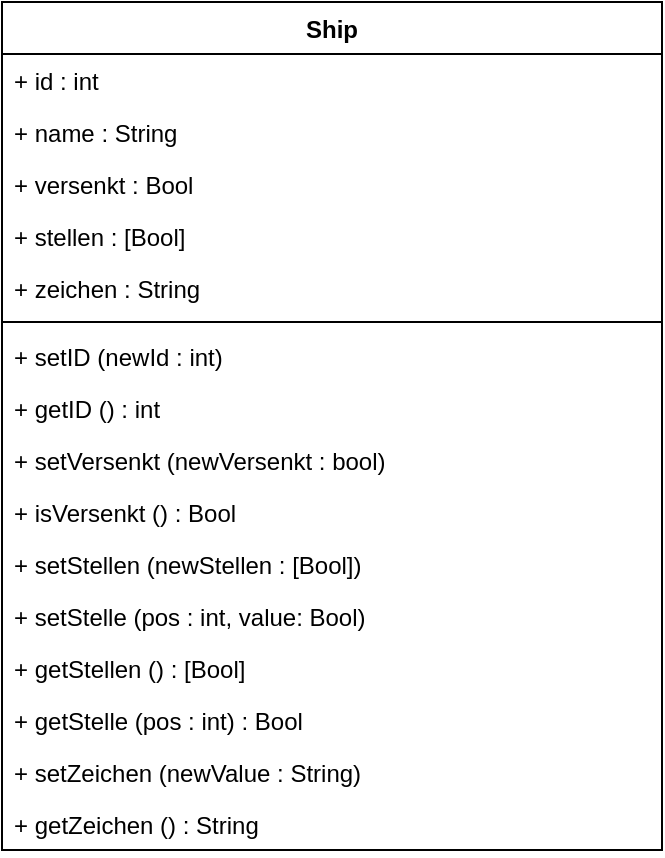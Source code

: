 <mxfile version="17.5.0" type="device"><diagram id="RBgBXYrA1df7DUA-qbuO" name="Page-1"><mxGraphModel dx="510" dy="427" grid="1" gridSize="10" guides="1" tooltips="1" connect="1" arrows="1" fold="1" page="1" pageScale="1" pageWidth="827" pageHeight="1169" math="0" shadow="0"><root><mxCell id="0"/><mxCell id="1" parent="0"/><mxCell id="2HdiNQbpQRCPPU_J-9gV-1" value="Ship" style="swimlane;fontStyle=1;align=center;verticalAlign=top;childLayout=stackLayout;horizontal=1;startSize=26;horizontalStack=0;resizeParent=1;resizeParentMax=0;resizeLast=0;collapsible=1;marginBottom=0;" vertex="1" parent="1"><mxGeometry x="120" y="40" width="330" height="424" as="geometry"/></mxCell><mxCell id="2HdiNQbpQRCPPU_J-9gV-5" value="+ id : int" style="text;strokeColor=none;fillColor=none;align=left;verticalAlign=top;spacingLeft=4;spacingRight=4;overflow=hidden;rotatable=0;points=[[0,0.5],[1,0.5]];portConstraint=eastwest;" vertex="1" parent="2HdiNQbpQRCPPU_J-9gV-1"><mxGeometry y="26" width="330" height="26" as="geometry"/></mxCell><mxCell id="2HdiNQbpQRCPPU_J-9gV-2" value="+ name : String" style="text;strokeColor=none;fillColor=none;align=left;verticalAlign=top;spacingLeft=4;spacingRight=4;overflow=hidden;rotatable=0;points=[[0,0.5],[1,0.5]];portConstraint=eastwest;" vertex="1" parent="2HdiNQbpQRCPPU_J-9gV-1"><mxGeometry y="52" width="330" height="26" as="geometry"/></mxCell><mxCell id="2HdiNQbpQRCPPU_J-9gV-6" value="+ versenkt : Bool" style="text;strokeColor=none;fillColor=none;align=left;verticalAlign=top;spacingLeft=4;spacingRight=4;overflow=hidden;rotatable=0;points=[[0,0.5],[1,0.5]];portConstraint=eastwest;" vertex="1" parent="2HdiNQbpQRCPPU_J-9gV-1"><mxGeometry y="78" width="330" height="26" as="geometry"/></mxCell><mxCell id="2HdiNQbpQRCPPU_J-9gV-7" value="+ stellen : [Bool]" style="text;strokeColor=none;fillColor=none;align=left;verticalAlign=top;spacingLeft=4;spacingRight=4;overflow=hidden;rotatable=0;points=[[0,0.5],[1,0.5]];portConstraint=eastwest;" vertex="1" parent="2HdiNQbpQRCPPU_J-9gV-1"><mxGeometry y="104" width="330" height="26" as="geometry"/></mxCell><mxCell id="2HdiNQbpQRCPPU_J-9gV-8" value="+ zeichen : String" style="text;strokeColor=none;fillColor=none;align=left;verticalAlign=top;spacingLeft=4;spacingRight=4;overflow=hidden;rotatable=0;points=[[0,0.5],[1,0.5]];portConstraint=eastwest;" vertex="1" parent="2HdiNQbpQRCPPU_J-9gV-1"><mxGeometry y="130" width="330" height="26" as="geometry"/></mxCell><mxCell id="2HdiNQbpQRCPPU_J-9gV-3" value="" style="line;strokeWidth=1;fillColor=none;align=left;verticalAlign=middle;spacingTop=-1;spacingLeft=3;spacingRight=3;rotatable=0;labelPosition=right;points=[];portConstraint=eastwest;" vertex="1" parent="2HdiNQbpQRCPPU_J-9gV-1"><mxGeometry y="156" width="330" height="8" as="geometry"/></mxCell><mxCell id="2HdiNQbpQRCPPU_J-9gV-4" value="+ setID (newId : int)" style="text;strokeColor=none;fillColor=none;align=left;verticalAlign=top;spacingLeft=4;spacingRight=4;overflow=hidden;rotatable=0;points=[[0,0.5],[1,0.5]];portConstraint=eastwest;" vertex="1" parent="2HdiNQbpQRCPPU_J-9gV-1"><mxGeometry y="164" width="330" height="26" as="geometry"/></mxCell><mxCell id="2HdiNQbpQRCPPU_J-9gV-9" value="+ getID () : int" style="text;strokeColor=none;fillColor=none;align=left;verticalAlign=top;spacingLeft=4;spacingRight=4;overflow=hidden;rotatable=0;points=[[0,0.5],[1,0.5]];portConstraint=eastwest;" vertex="1" parent="2HdiNQbpQRCPPU_J-9gV-1"><mxGeometry y="190" width="330" height="26" as="geometry"/></mxCell><mxCell id="2HdiNQbpQRCPPU_J-9gV-10" value="+ setVersenkt (newVersenkt : bool)" style="text;strokeColor=none;fillColor=none;align=left;verticalAlign=top;spacingLeft=4;spacingRight=4;overflow=hidden;rotatable=0;points=[[0,0.5],[1,0.5]];portConstraint=eastwest;" vertex="1" parent="2HdiNQbpQRCPPU_J-9gV-1"><mxGeometry y="216" width="330" height="26" as="geometry"/></mxCell><mxCell id="2HdiNQbpQRCPPU_J-9gV-11" value="+ isVersenkt () : Bool" style="text;strokeColor=none;fillColor=none;align=left;verticalAlign=top;spacingLeft=4;spacingRight=4;overflow=hidden;rotatable=0;points=[[0,0.5],[1,0.5]];portConstraint=eastwest;" vertex="1" parent="2HdiNQbpQRCPPU_J-9gV-1"><mxGeometry y="242" width="330" height="26" as="geometry"/></mxCell><mxCell id="2HdiNQbpQRCPPU_J-9gV-13" value="+ setStellen (newStellen : [Bool])" style="text;strokeColor=none;fillColor=none;align=left;verticalAlign=top;spacingLeft=4;spacingRight=4;overflow=hidden;rotatable=0;points=[[0,0.5],[1,0.5]];portConstraint=eastwest;" vertex="1" parent="2HdiNQbpQRCPPU_J-9gV-1"><mxGeometry y="268" width="330" height="26" as="geometry"/></mxCell><mxCell id="2HdiNQbpQRCPPU_J-9gV-12" value="+ setStelle (pos : int, value: Bool)" style="text;strokeColor=none;fillColor=none;align=left;verticalAlign=top;spacingLeft=4;spacingRight=4;overflow=hidden;rotatable=0;points=[[0,0.5],[1,0.5]];portConstraint=eastwest;" vertex="1" parent="2HdiNQbpQRCPPU_J-9gV-1"><mxGeometry y="294" width="330" height="26" as="geometry"/></mxCell><mxCell id="2HdiNQbpQRCPPU_J-9gV-14" value="+ getStellen () : [Bool]" style="text;strokeColor=none;fillColor=none;align=left;verticalAlign=top;spacingLeft=4;spacingRight=4;overflow=hidden;rotatable=0;points=[[0,0.5],[1,0.5]];portConstraint=eastwest;" vertex="1" parent="2HdiNQbpQRCPPU_J-9gV-1"><mxGeometry y="320" width="330" height="26" as="geometry"/></mxCell><mxCell id="2HdiNQbpQRCPPU_J-9gV-15" value="+ getStelle (pos : int) : Bool" style="text;strokeColor=none;fillColor=none;align=left;verticalAlign=top;spacingLeft=4;spacingRight=4;overflow=hidden;rotatable=0;points=[[0,0.5],[1,0.5]];portConstraint=eastwest;" vertex="1" parent="2HdiNQbpQRCPPU_J-9gV-1"><mxGeometry y="346" width="330" height="26" as="geometry"/></mxCell><mxCell id="2HdiNQbpQRCPPU_J-9gV-16" value="+ setZeichen (newValue : String)" style="text;strokeColor=none;fillColor=none;align=left;verticalAlign=top;spacingLeft=4;spacingRight=4;overflow=hidden;rotatable=0;points=[[0,0.5],[1,0.5]];portConstraint=eastwest;" vertex="1" parent="2HdiNQbpQRCPPU_J-9gV-1"><mxGeometry y="372" width="330" height="26" as="geometry"/></mxCell><mxCell id="2HdiNQbpQRCPPU_J-9gV-17" value="+ getZeichen () : String" style="text;strokeColor=none;fillColor=none;align=left;verticalAlign=top;spacingLeft=4;spacingRight=4;overflow=hidden;rotatable=0;points=[[0,0.5],[1,0.5]];portConstraint=eastwest;" vertex="1" parent="2HdiNQbpQRCPPU_J-9gV-1"><mxGeometry y="398" width="330" height="26" as="geometry"/></mxCell></root></mxGraphModel></diagram></mxfile>